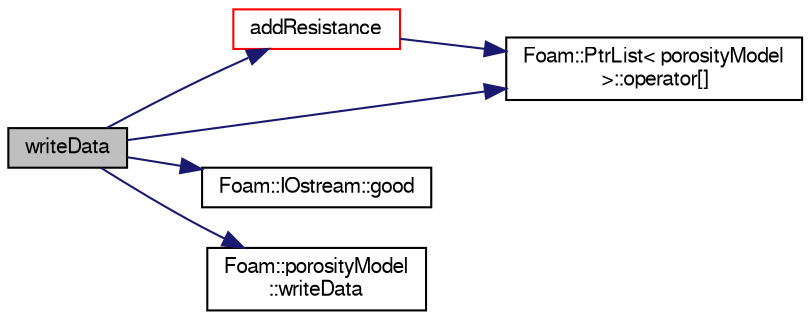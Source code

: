 digraph "writeData"
{
  bgcolor="transparent";
  edge [fontname="FreeSans",fontsize="10",labelfontname="FreeSans",labelfontsize="10"];
  node [fontname="FreeSans",fontsize="10",shape=record];
  rankdir="LR";
  Node641 [label="writeData",height=0.2,width=0.4,color="black", fillcolor="grey75", style="filled", fontcolor="black"];
  Node641 -> Node642 [color="midnightblue",fontsize="10",style="solid",fontname="FreeSans"];
  Node642 [label="addResistance",height=0.2,width=0.4,color="red",URL="$a21926.html#a01cf1659692351619346abd42c36b055",tooltip="Add resistance. "];
  Node642 -> Node644 [color="midnightblue",fontsize="10",style="solid",fontname="FreeSans"];
  Node644 [label="Foam::PtrList\< porosityModel\l \>::operator[]",height=0.2,width=0.4,color="black",URL="$a25914.html#a92eab3a97cd59afdf63a26b0a90642a9",tooltip="Return element const reference. "];
  Node641 -> Node645 [color="midnightblue",fontsize="10",style="solid",fontname="FreeSans"];
  Node645 [label="Foam::IOstream::good",height=0.2,width=0.4,color="black",URL="$a26226.html#abdcc7f96f487faadc7769afcf58fe992",tooltip="Return true if next operation might succeed. "];
  Node641 -> Node644 [color="midnightblue",fontsize="10",style="solid",fontname="FreeSans"];
  Node641 -> Node646 [color="midnightblue",fontsize="10",style="solid",fontname="FreeSans"];
  Node646 [label="Foam::porosityModel\l::writeData",height=0.2,width=0.4,color="black",URL="$a21918.html#a4c658e15d7e8f5819cdc0eedbbbeb85e",tooltip="Write. "];
}
